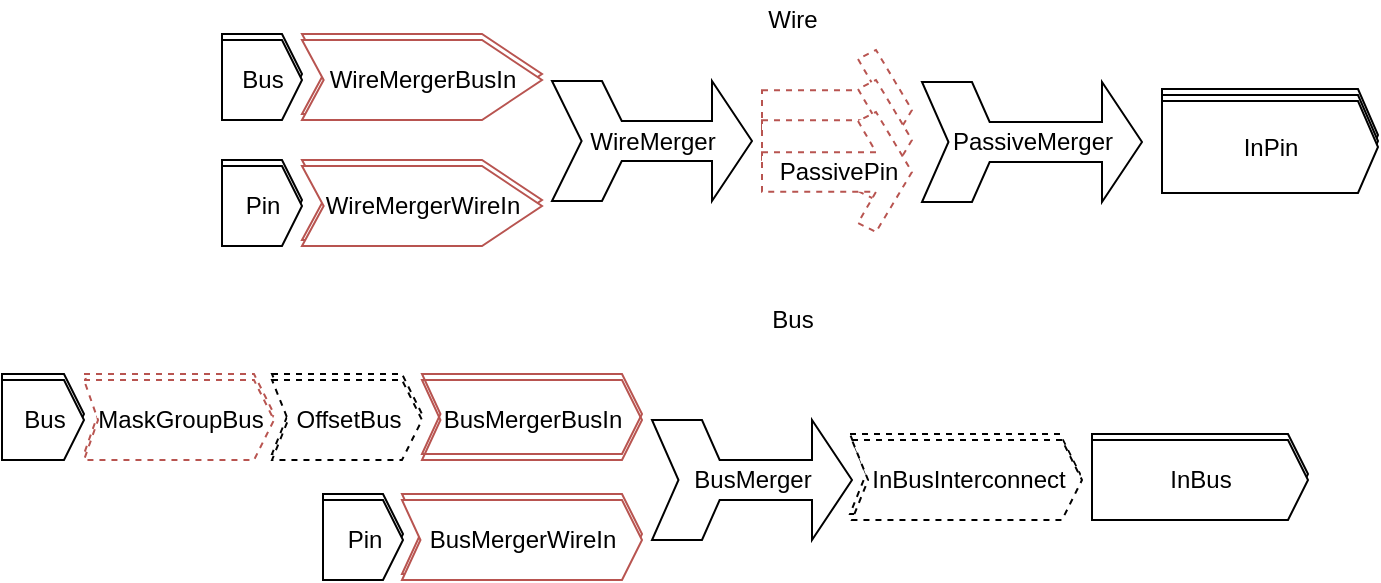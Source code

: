 <mxfile version="16.4.0" type="device"><diagram name="Page-1" id="9f46799a-70d6-7492-0946-bef42562c5a5"><mxGraphModel dx="1422" dy="865" grid="1" gridSize="10" guides="1" tooltips="1" connect="1" arrows="1" fold="1" page="1" pageScale="1" pageWidth="1100" pageHeight="850" background="none" math="0" shadow="0"><root><mxCell id="0"/><mxCell id="1" parent="0"/><mxCell id="7KeS_d2TYd9JICn4t-kh-2" value="" style="html=1;shadow=0;dashed=1;align=center;verticalAlign=middle;shape=mxgraph.arrows2.sharpArrow2;dy1=0.67;dx1=18;dx2=18;dy3=0.15;dx3=27;notch=0;strokeColor=#B85450;" parent="1" vertex="1"><mxGeometry x="440" y="125" width="75" height="60" as="geometry"/></mxCell><mxCell id="k4Qu2-bRKKNyBZ0LjJf_-4" value="" style="html=1;shadow=0;dashed=0;align=center;verticalAlign=middle;shape=mxgraph.arrows2.arrow;dy=0;dx=10;notch=9.23;strokeColor=#B85450;" parent="1" vertex="1"><mxGeometry x="270" y="287" width="110" height="40" as="geometry"/></mxCell><mxCell id="k4Qu2-bRKKNyBZ0LjJf_-2" value="" style="html=1;shadow=0;dashed=0;align=center;verticalAlign=middle;shape=mxgraph.arrows2.arrow;dy=0;dx=30;notch=10.83;strokeColor=#B85450;" parent="1" vertex="1"><mxGeometry x="210" y="180" width="120" height="40" as="geometry"/></mxCell><mxCell id="H4s7UgSChS33hDGOSGxH-12" value="" style="html=1;shadow=0;dashed=0;align=center;verticalAlign=middle;shape=mxgraph.arrows2.arrow;dy=0;dx=10;notch=0;" parent="1" vertex="1"><mxGeometry x="605" y="317" width="108" height="40" as="geometry"/></mxCell><mxCell id="H4s7UgSChS33hDGOSGxH-10" value="" style="html=1;shadow=0;dashed=1;align=center;verticalAlign=middle;shape=mxgraph.arrows2.arrow;dy=0;dx=10;notch=8.03;" parent="1" vertex="1"><mxGeometry x="484" y="317" width="115" height="40" as="geometry"/></mxCell><mxCell id="H4s7UgSChS33hDGOSGxH-8" value="" style="html=1;shadow=0;dashed=0;align=center;verticalAlign=middle;shape=mxgraph.arrows2.arrow;dy=0;dx=10;notch=9.23;strokeColor=#B85450;" parent="1" vertex="1"><mxGeometry x="260" y="347" width="120" height="40" as="geometry"/></mxCell><mxCell id="H4s7UgSChS33hDGOSGxH-3" value="" style="html=1;shadow=0;dashed=0;align=center;verticalAlign=middle;shape=mxgraph.arrows2.arrow;dy=0;dx=10;notch=0;" parent="1" vertex="1"><mxGeometry x="60" y="287" width="41" height="40" as="geometry"/></mxCell><mxCell id="H4s7UgSChS33hDGOSGxH-4" value="" style="html=1;shadow=0;dashed=1;align=center;verticalAlign=middle;shape=mxgraph.arrows2.arrow;dy=0;dx=10;notch=7.02;strokeColor=#B85450;" parent="1" vertex="1"><mxGeometry x="101" y="287" width="95" height="40" as="geometry"/></mxCell><mxCell id="H4s7UgSChS33hDGOSGxH-5" value="" style="html=1;shadow=0;dashed=1;align=center;verticalAlign=middle;shape=mxgraph.arrows2.arrow;dy=0;dx=10;notch=8.03;" parent="1" vertex="1"><mxGeometry x="195" y="287" width="75" height="40" as="geometry"/></mxCell><mxCell id="H4s7UgSChS33hDGOSGxH-1" value="" style="html=1;shadow=0;dashed=0;align=center;verticalAlign=middle;shape=mxgraph.arrows2.arrow;dy=0;dx=10;notch=0;" parent="1" vertex="1"><mxGeometry x="170" y="117" width="40" height="40" as="geometry"/></mxCell><mxCell id="H4s7UgSChS33hDGOSGxH-2" value="" style="html=1;shadow=0;dashed=0;align=center;verticalAlign=middle;shape=mxgraph.arrows2.arrow;dy=0;dx=30;notch=10.83;strokeColor=#B85450;" parent="1" vertex="1"><mxGeometry x="210" y="117" width="120" height="40" as="geometry"/></mxCell><mxCell id="OFJJjoqtWfeVg2G3axtv-14" value="" style="html=1;shadow=0;dashed=0;align=center;verticalAlign=middle;shape=mxgraph.arrows2.arrow;dy=0;dx=10;notch=0;" parent="1" vertex="1"><mxGeometry x="170" y="180" width="40" height="40" as="geometry"/></mxCell><mxCell id="OFJJjoqtWfeVg2G3axtv-11" value="" style="html=1;shadow=0;dashed=1;align=center;verticalAlign=middle;shape=mxgraph.arrows2.sharpArrow2;dy1=0.67;dx1=18;dx2=18;dy3=0.15;dx3=27;notch=0;strokeColor=#B85450;" parent="1" vertex="1"><mxGeometry x="440" y="140" width="75" height="60" as="geometry"/></mxCell><mxCell id="OFJJjoqtWfeVg2G3axtv-6" value="&lt;div style=&quot;background-color: #ffffff ; color: #080808&quot;&gt;&lt;pre style=&quot;font-family: &amp;#34;lucida console&amp;#34; , monospace ; font-size: 9 8pt&quot;&gt;&lt;br&gt;&lt;/pre&gt;&lt;/div&gt;" style="html=1;shadow=0;dashed=0;align=center;verticalAlign=middle;shape=mxgraph.arrows2.arrow;dy=0;dx=10;notch=0;" parent="1" vertex="1"><mxGeometry x="640" y="144.5" width="108" height="46" as="geometry"/></mxCell><mxCell id="OFJJjoqtWfeVg2G3axtv-3" value="Pin" style="html=1;shadow=0;dashed=0;align=center;verticalAlign=middle;shape=mxgraph.arrows2.arrow;dy=0;dx=10;notch=0;" parent="1" vertex="1"><mxGeometry x="170" y="183" width="40" height="40" as="geometry"/></mxCell><mxCell id="OFJJjoqtWfeVg2G3axtv-9" value="&lt;div style=&quot;background-color: #ffffff ; color: #080808&quot;&gt;&lt;pre style=&quot;font-family: &amp;#34;lucida console&amp;#34; , monospace ; font-size: 9 8pt&quot;&gt;&lt;br&gt;&lt;/pre&gt;&lt;/div&gt;" style="html=1;shadow=0;dashed=0;align=center;verticalAlign=middle;shape=mxgraph.arrows2.arrow;dy=0;dx=10;notch=0;" parent="1" vertex="1"><mxGeometry x="640" y="147.5" width="108" height="46" as="geometry"/></mxCell><mxCell id="OFJJjoqtWfeVg2G3axtv-5" value="InPin" style="html=1;shadow=0;dashed=0;align=center;verticalAlign=middle;shape=mxgraph.arrows2.arrow;dy=0;dx=10;notch=0;" parent="1" vertex="1"><mxGeometry x="640" y="150.5" width="108" height="46" as="geometry"/></mxCell><mxCell id="OFJJjoqtWfeVg2G3axtv-16" value="Wire" style="text;html=1;align=center;verticalAlign=middle;resizable=0;points=[];autosize=1;strokeColor=none;fillColor=none;" parent="1" vertex="1"><mxGeometry x="435" y="100" width="40" height="20" as="geometry"/></mxCell><mxCell id="OFJJjoqtWfeVg2G3axtv-17" value="Bus" style="text;html=1;align=center;verticalAlign=middle;resizable=0;points=[];autosize=1;strokeColor=none;fillColor=none;" parent="1" vertex="1"><mxGeometry x="435" y="250" width="40" height="20" as="geometry"/></mxCell><mxCell id="OFJJjoqtWfeVg2G3axtv-18" value="Bus" style="html=1;shadow=0;dashed=0;align=center;verticalAlign=middle;shape=mxgraph.arrows2.arrow;dy=0;dx=10;notch=0;" parent="1" vertex="1"><mxGeometry x="170" y="120" width="40" height="40" as="geometry"/></mxCell><mxCell id="OFJJjoqtWfeVg2G3axtv-19" value="WireMergerBusIn" style="html=1;shadow=0;dashed=0;align=center;verticalAlign=middle;shape=mxgraph.arrows2.arrow;dy=0;dx=30;notch=10.83;strokeColor=#B85450;" parent="1" vertex="1"><mxGeometry x="210" y="120" width="120" height="40" as="geometry"/></mxCell><mxCell id="OFJJjoqtWfeVg2G3axtv-20" value="WireMerger" style="html=1;shadow=0;dashed=0;align=center;verticalAlign=middle;shape=mxgraph.arrows2.tailedNotchedArrow;dy1=10;dx1=20;notch=14.81;arrowHead=20;dx2=25;dy2=30;" parent="1" vertex="1"><mxGeometry x="335" y="140.5" width="100" height="60" as="geometry"/></mxCell><mxCell id="OFJJjoqtWfeVg2G3axtv-21" value="Bus" style="html=1;shadow=0;dashed=0;align=center;verticalAlign=middle;shape=mxgraph.arrows2.arrow;dy=0;dx=10;notch=0;" parent="1" vertex="1"><mxGeometry x="60" y="290" width="41" height="40" as="geometry"/></mxCell><mxCell id="OFJJjoqtWfeVg2G3axtv-22" value="BusMerger" style="html=1;shadow=0;dashed=0;align=center;verticalAlign=middle;shape=mxgraph.arrows2.tailedNotchedArrow;dy1=10;dx1=20;notch=13.24;arrowHead=20;dx2=25;dy2=30;" parent="1" vertex="1"><mxGeometry x="385" y="310" width="100" height="60" as="geometry"/></mxCell><mxCell id="OFJJjoqtWfeVg2G3axtv-25" value="MaskGroupBus" style="html=1;shadow=0;dashed=1;align=center;verticalAlign=middle;shape=mxgraph.arrows2.arrow;dy=0;dx=10;notch=7.02;strokeColor=#B85450;" parent="1" vertex="1"><mxGeometry x="101" y="290" width="95" height="40" as="geometry"/></mxCell><mxCell id="OFJJjoqtWfeVg2G3axtv-29" value="OffsetBus" style="html=1;shadow=0;dashed=1;align=center;verticalAlign=middle;shape=mxgraph.arrows2.arrow;dy=0;dx=10;notch=8.03;" parent="1" vertex="1"><mxGeometry x="195" y="290" width="75" height="40" as="geometry"/></mxCell><mxCell id="OFJJjoqtWfeVg2G3axtv-30" value="BusMergerWireIn" style="html=1;shadow=0;dashed=0;align=center;verticalAlign=middle;shape=mxgraph.arrows2.arrow;dy=0;dx=10;notch=9.23;strokeColor=#B85450;" parent="1" vertex="1"><mxGeometry x="260" y="350" width="120" height="40" as="geometry"/></mxCell><mxCell id="OFJJjoqtWfeVg2G3axtv-37" value="InBusInterconnect" style="html=1;shadow=0;dashed=1;align=center;verticalAlign=middle;shape=mxgraph.arrows2.arrow;dy=0;dx=10;notch=8.03;" parent="1" vertex="1"><mxGeometry x="485" y="320" width="115" height="40" as="geometry"/></mxCell><mxCell id="OFJJjoqtWfeVg2G3axtv-38" value="InBus" style="html=1;shadow=0;dashed=0;align=center;verticalAlign=middle;shape=mxgraph.arrows2.arrow;dy=0;dx=10;notch=0;" parent="1" vertex="1"><mxGeometry x="605" y="320" width="108" height="40" as="geometry"/></mxCell><mxCell id="k4Qu2-bRKKNyBZ0LjJf_-1" value="WireMergerWireIn" style="html=1;shadow=0;dashed=0;align=center;verticalAlign=middle;shape=mxgraph.arrows2.arrow;dy=0;dx=30;notch=10.83;strokeColor=#B85450;" parent="1" vertex="1"><mxGeometry x="210" y="183" width="120" height="40" as="geometry"/></mxCell><mxCell id="k4Qu2-bRKKNyBZ0LjJf_-3" value="BusMergerBusIn" style="html=1;shadow=0;dashed=0;align=center;verticalAlign=middle;shape=mxgraph.arrows2.arrow;dy=0;dx=10;notch=9.23;fillColor=none;strokeColor=#B85450;" parent="1" vertex="1"><mxGeometry x="270" y="290" width="110" height="40" as="geometry"/></mxCell><mxCell id="k4Qu2-bRKKNyBZ0LjJf_-5" value="" style="html=1;shadow=0;dashed=0;align=center;verticalAlign=middle;shape=mxgraph.arrows2.arrow;dy=0;dx=10;notch=0;" parent="1" vertex="1"><mxGeometry x="220.5" y="347" width="40" height="40" as="geometry"/></mxCell><mxCell id="k4Qu2-bRKKNyBZ0LjJf_-6" value="Pin" style="html=1;shadow=0;dashed=0;align=center;verticalAlign=middle;shape=mxgraph.arrows2.arrow;dy=0;dx=10;notch=0;" parent="1" vertex="1"><mxGeometry x="220.5" y="350" width="40" height="40" as="geometry"/></mxCell><mxCell id="7KeS_d2TYd9JICn4t-kh-1" value="PassivePin" style="html=1;shadow=0;dashed=1;align=center;verticalAlign=middle;shape=mxgraph.arrows2.sharpArrow2;dy1=0.67;dx1=18;dx2=18;dy3=0.15;dx3=27;notch=0;strokeColor=#B85450;" parent="1" vertex="1"><mxGeometry x="440" y="156" width="75" height="60" as="geometry"/></mxCell><mxCell id="I-Bw5thGHBTA6A57S7qM-1" value="PassiveMerger" style="html=1;shadow=0;dashed=0;align=center;verticalAlign=middle;shape=mxgraph.arrows2.tailedNotchedArrow;dy1=10;dx1=20;notch=13.24;arrowHead=20;dx2=25;dy2=30;" vertex="1" parent="1"><mxGeometry x="520" y="141" width="110" height="60" as="geometry"/></mxCell></root></mxGraphModel></diagram></mxfile>